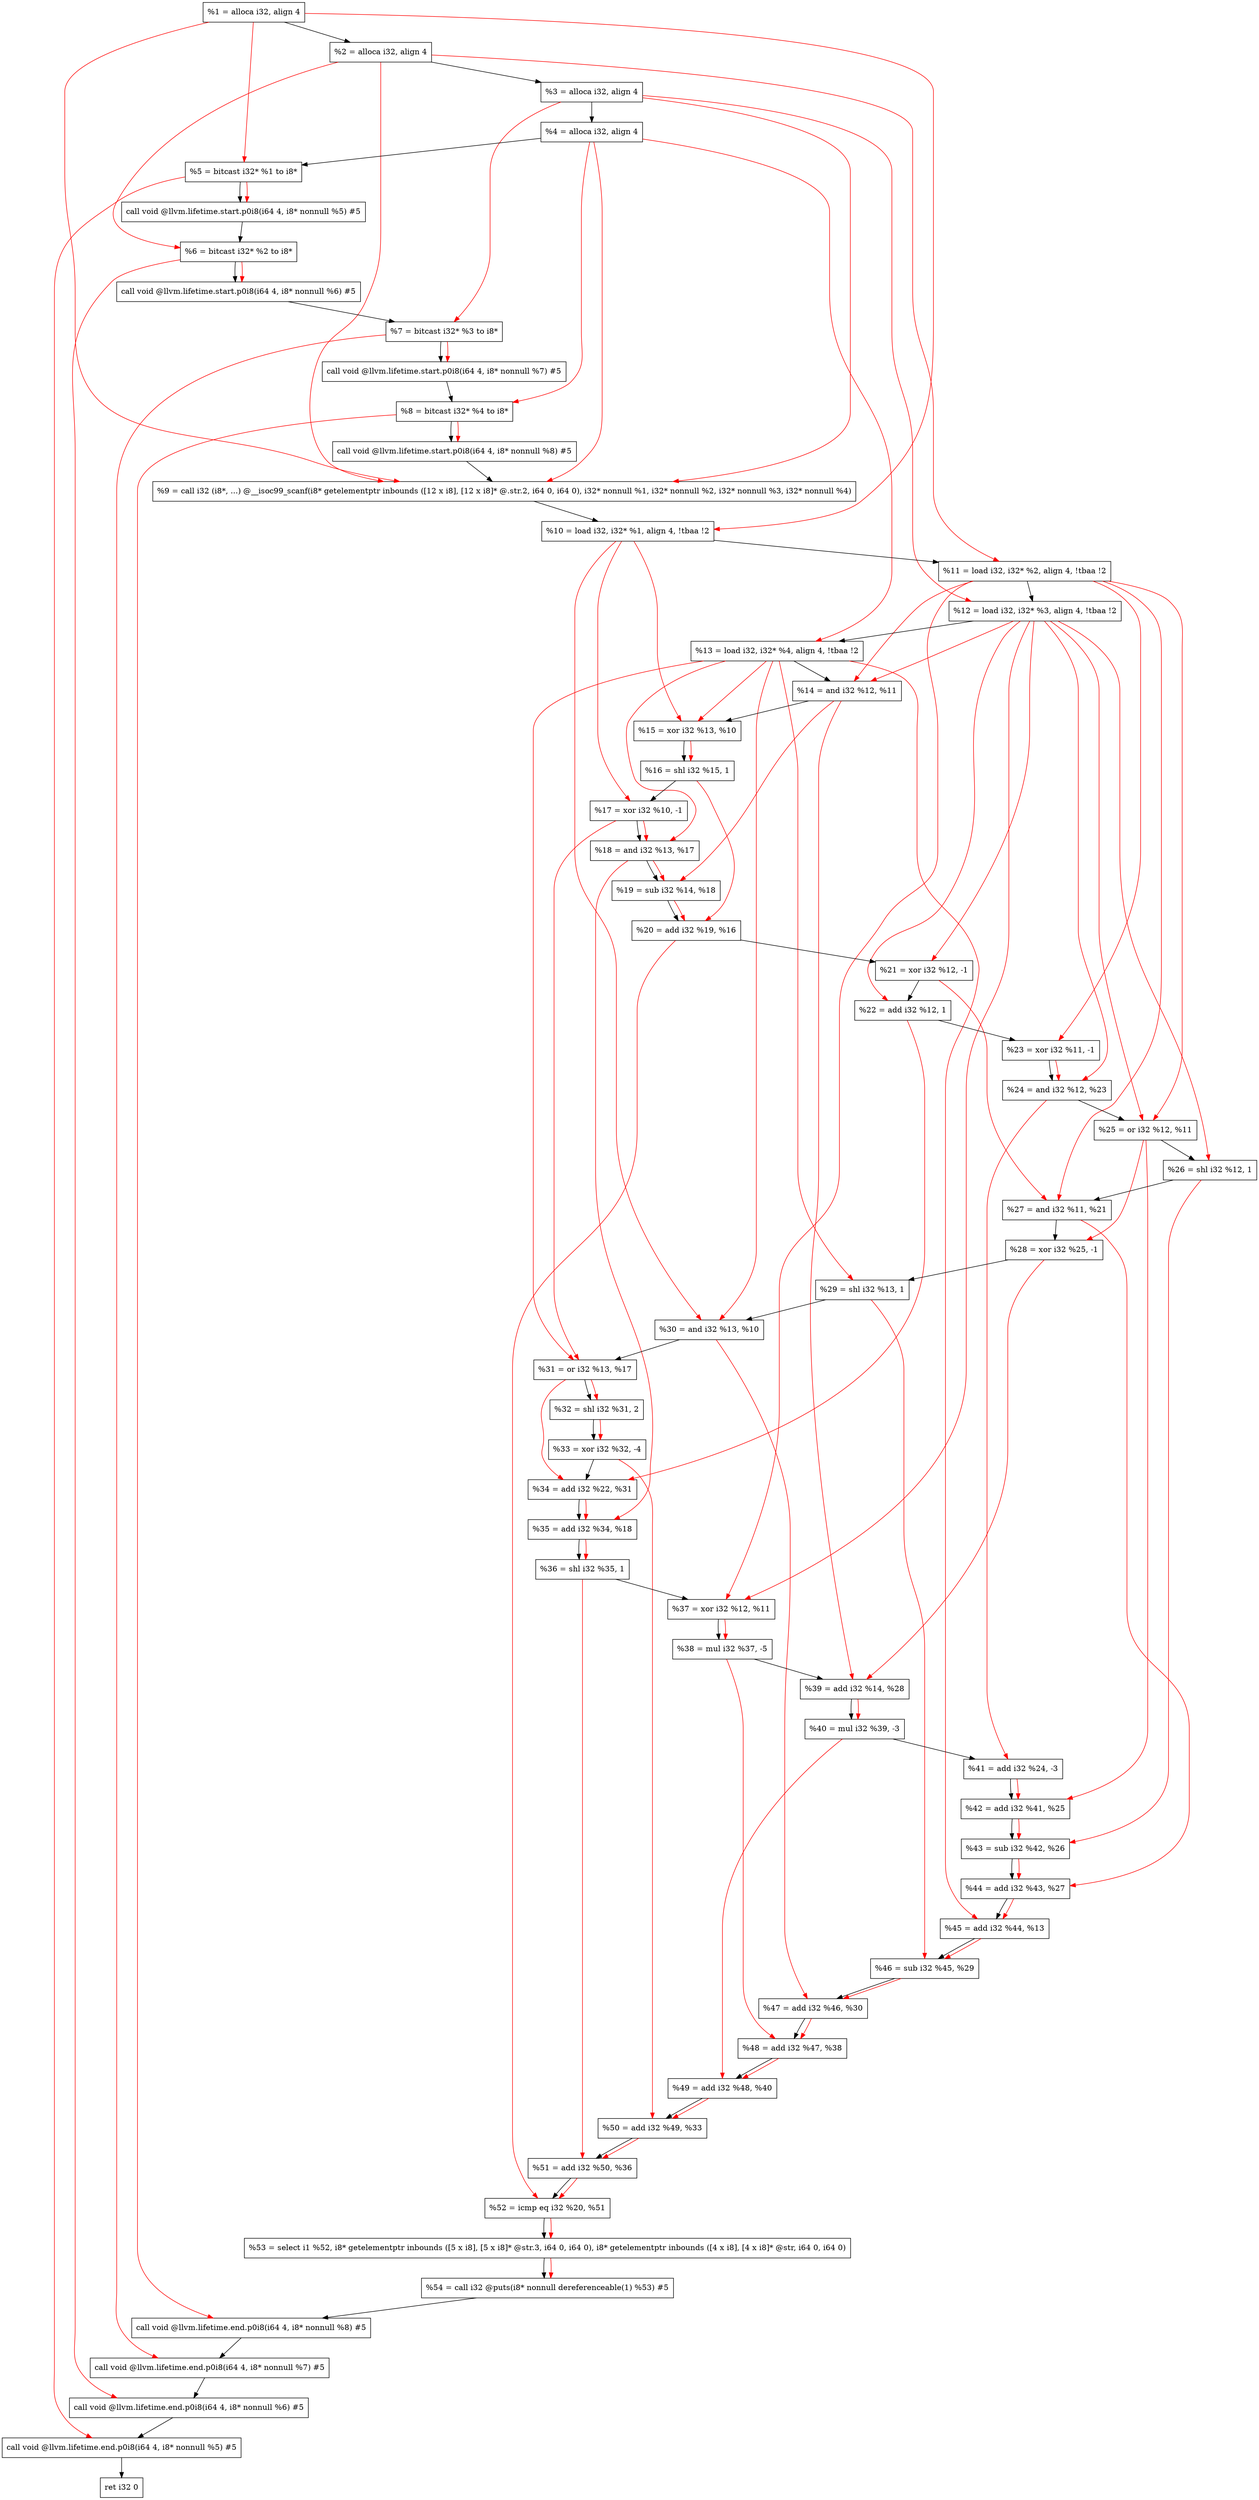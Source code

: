 digraph "DFG for'main' function" {
	Node0x77db48[shape=record, label="  %1 = alloca i32, align 4"];
	Node0x77dbc8[shape=record, label="  %2 = alloca i32, align 4"];
	Node0x77dc58[shape=record, label="  %3 = alloca i32, align 4"];
	Node0x77dcb8[shape=record, label="  %4 = alloca i32, align 4"];
	Node0x77dd68[shape=record, label="  %5 = bitcast i32* %1 to i8*"];
	Node0x77e198[shape=record, label="  call void @llvm.lifetime.start.p0i8(i64 4, i8* nonnull %5) #5"];
	Node0x77e278[shape=record, label="  %6 = bitcast i32* %2 to i8*"];
	Node0x77e378[shape=record, label="  call void @llvm.lifetime.start.p0i8(i64 4, i8* nonnull %6) #5"];
	Node0x77e438[shape=record, label="  %7 = bitcast i32* %3 to i8*"];
	Node0x77e4e8[shape=record, label="  call void @llvm.lifetime.start.p0i8(i64 4, i8* nonnull %7) #5"];
	Node0x77e5a8[shape=record, label="  %8 = bitcast i32* %4 to i8*"];
	Node0x77e658[shape=record, label="  call void @llvm.lifetime.start.p0i8(i64 4, i8* nonnull %8) #5"];
	Node0x778b10[shape=record, label="  %9 = call i32 (i8*, ...) @__isoc99_scanf(i8* getelementptr inbounds ([12 x i8], [12 x i8]* @.str.2, i64 0, i64 0), i32* nonnull %1, i32* nonnull %2, i32* nonnull %3, i32* nonnull %4)"];
	Node0x77e858[shape=record, label="  %10 = load i32, i32* %1, align 4, !tbaa !2"];
	Node0x77f7c8[shape=record, label="  %11 = load i32, i32* %2, align 4, !tbaa !2"];
	Node0x77fe38[shape=record, label="  %12 = load i32, i32* %3, align 4, !tbaa !2"];
	Node0x77fe98[shape=record, label="  %13 = load i32, i32* %4, align 4, !tbaa !2"];
	Node0x77ff10[shape=record, label="  %14 = and i32 %12, %11"];
	Node0x77ff80[shape=record, label="  %15 = xor i32 %13, %10"];
	Node0x77fff0[shape=record, label="  %16 = shl i32 %15, 1"];
	Node0x780060[shape=record, label="  %17 = xor i32 %10, -1"];
	Node0x7800d0[shape=record, label="  %18 = and i32 %13, %17"];
	Node0x780140[shape=record, label="  %19 = sub i32 %14, %18"];
	Node0x7801b0[shape=record, label="  %20 = add i32 %19, %16"];
	Node0x780220[shape=record, label="  %21 = xor i32 %12, -1"];
	Node0x780290[shape=record, label="  %22 = add i32 %12, 1"];
	Node0x780300[shape=record, label="  %23 = xor i32 %11, -1"];
	Node0x780370[shape=record, label="  %24 = and i32 %12, %23"];
	Node0x7803e0[shape=record, label="  %25 = or i32 %12, %11"];
	Node0x780450[shape=record, label="  %26 = shl i32 %12, 1"];
	Node0x7804c0[shape=record, label="  %27 = and i32 %11, %21"];
	Node0x780530[shape=record, label="  %28 = xor i32 %25, -1"];
	Node0x7805a0[shape=record, label="  %29 = shl i32 %13, 1"];
	Node0x780610[shape=record, label="  %30 = and i32 %13, %10"];
	Node0x780680[shape=record, label="  %31 = or i32 %13, %17"];
	Node0x7806f0[shape=record, label="  %32 = shl i32 %31, 2"];
	Node0x780760[shape=record, label="  %33 = xor i32 %32, -4"];
	Node0x7807d0[shape=record, label="  %34 = add i32 %22, %31"];
	Node0x780840[shape=record, label="  %35 = add i32 %34, %18"];
	Node0x7808b0[shape=record, label="  %36 = shl i32 %35, 1"];
	Node0x780920[shape=record, label="  %37 = xor i32 %12, %11"];
	Node0x780990[shape=record, label="  %38 = mul i32 %37, -5"];
	Node0x780a00[shape=record, label="  %39 = add i32 %14, %28"];
	Node0x780a70[shape=record, label="  %40 = mul i32 %39, -3"];
	Node0x780ae0[shape=record, label="  %41 = add i32 %24, -3"];
	Node0x780b50[shape=record, label="  %42 = add i32 %41, %25"];
	Node0x780bc0[shape=record, label="  %43 = sub i32 %42, %26"];
	Node0x780c30[shape=record, label="  %44 = add i32 %43, %27"];
	Node0x780ca0[shape=record, label="  %45 = add i32 %44, %13"];
	Node0x780d10[shape=record, label="  %46 = sub i32 %45, %29"];
	Node0x780d80[shape=record, label="  %47 = add i32 %46, %30"];
	Node0x780df0[shape=record, label="  %48 = add i32 %47, %38"];
	Node0x780e60[shape=record, label="  %49 = add i32 %48, %40"];
	Node0x780ed0[shape=record, label="  %50 = add i32 %49, %33"];
	Node0x780f40[shape=record, label="  %51 = add i32 %50, %36"];
	Node0x780fb0[shape=record, label="  %52 = icmp eq i32 %20, %51"];
	Node0x71d8b8[shape=record, label="  %53 = select i1 %52, i8* getelementptr inbounds ([5 x i8], [5 x i8]* @str.3, i64 0, i64 0), i8* getelementptr inbounds ([4 x i8], [4 x i8]* @str, i64 0, i64 0)"];
	Node0x781040[shape=record, label="  %54 = call i32 @puts(i8* nonnull dereferenceable(1) %53) #5"];
	Node0x7812e8[shape=record, label="  call void @llvm.lifetime.end.p0i8(i64 4, i8* nonnull %8) #5"];
	Node0x781448[shape=record, label="  call void @llvm.lifetime.end.p0i8(i64 4, i8* nonnull %7) #5"];
	Node0x781558[shape=record, label="  call void @llvm.lifetime.end.p0i8(i64 4, i8* nonnull %6) #5"];
	Node0x781668[shape=record, label="  call void @llvm.lifetime.end.p0i8(i64 4, i8* nonnull %5) #5"];
	Node0x781728[shape=record, label="  ret i32 0"];
	Node0x77db48 -> Node0x77dbc8;
	Node0x77dbc8 -> Node0x77dc58;
	Node0x77dc58 -> Node0x77dcb8;
	Node0x77dcb8 -> Node0x77dd68;
	Node0x77dd68 -> Node0x77e198;
	Node0x77e198 -> Node0x77e278;
	Node0x77e278 -> Node0x77e378;
	Node0x77e378 -> Node0x77e438;
	Node0x77e438 -> Node0x77e4e8;
	Node0x77e4e8 -> Node0x77e5a8;
	Node0x77e5a8 -> Node0x77e658;
	Node0x77e658 -> Node0x778b10;
	Node0x778b10 -> Node0x77e858;
	Node0x77e858 -> Node0x77f7c8;
	Node0x77f7c8 -> Node0x77fe38;
	Node0x77fe38 -> Node0x77fe98;
	Node0x77fe98 -> Node0x77ff10;
	Node0x77ff10 -> Node0x77ff80;
	Node0x77ff80 -> Node0x77fff0;
	Node0x77fff0 -> Node0x780060;
	Node0x780060 -> Node0x7800d0;
	Node0x7800d0 -> Node0x780140;
	Node0x780140 -> Node0x7801b0;
	Node0x7801b0 -> Node0x780220;
	Node0x780220 -> Node0x780290;
	Node0x780290 -> Node0x780300;
	Node0x780300 -> Node0x780370;
	Node0x780370 -> Node0x7803e0;
	Node0x7803e0 -> Node0x780450;
	Node0x780450 -> Node0x7804c0;
	Node0x7804c0 -> Node0x780530;
	Node0x780530 -> Node0x7805a0;
	Node0x7805a0 -> Node0x780610;
	Node0x780610 -> Node0x780680;
	Node0x780680 -> Node0x7806f0;
	Node0x7806f0 -> Node0x780760;
	Node0x780760 -> Node0x7807d0;
	Node0x7807d0 -> Node0x780840;
	Node0x780840 -> Node0x7808b0;
	Node0x7808b0 -> Node0x780920;
	Node0x780920 -> Node0x780990;
	Node0x780990 -> Node0x780a00;
	Node0x780a00 -> Node0x780a70;
	Node0x780a70 -> Node0x780ae0;
	Node0x780ae0 -> Node0x780b50;
	Node0x780b50 -> Node0x780bc0;
	Node0x780bc0 -> Node0x780c30;
	Node0x780c30 -> Node0x780ca0;
	Node0x780ca0 -> Node0x780d10;
	Node0x780d10 -> Node0x780d80;
	Node0x780d80 -> Node0x780df0;
	Node0x780df0 -> Node0x780e60;
	Node0x780e60 -> Node0x780ed0;
	Node0x780ed0 -> Node0x780f40;
	Node0x780f40 -> Node0x780fb0;
	Node0x780fb0 -> Node0x71d8b8;
	Node0x71d8b8 -> Node0x781040;
	Node0x781040 -> Node0x7812e8;
	Node0x7812e8 -> Node0x781448;
	Node0x781448 -> Node0x781558;
	Node0x781558 -> Node0x781668;
	Node0x781668 -> Node0x781728;
edge [color=red]
	Node0x77db48 -> Node0x77dd68;
	Node0x77dd68 -> Node0x77e198;
	Node0x77dbc8 -> Node0x77e278;
	Node0x77e278 -> Node0x77e378;
	Node0x77dc58 -> Node0x77e438;
	Node0x77e438 -> Node0x77e4e8;
	Node0x77dcb8 -> Node0x77e5a8;
	Node0x77e5a8 -> Node0x77e658;
	Node0x77db48 -> Node0x778b10;
	Node0x77dbc8 -> Node0x778b10;
	Node0x77dc58 -> Node0x778b10;
	Node0x77dcb8 -> Node0x778b10;
	Node0x77db48 -> Node0x77e858;
	Node0x77dbc8 -> Node0x77f7c8;
	Node0x77dc58 -> Node0x77fe38;
	Node0x77dcb8 -> Node0x77fe98;
	Node0x77fe38 -> Node0x77ff10;
	Node0x77f7c8 -> Node0x77ff10;
	Node0x77fe98 -> Node0x77ff80;
	Node0x77e858 -> Node0x77ff80;
	Node0x77ff80 -> Node0x77fff0;
	Node0x77e858 -> Node0x780060;
	Node0x77fe98 -> Node0x7800d0;
	Node0x780060 -> Node0x7800d0;
	Node0x77ff10 -> Node0x780140;
	Node0x7800d0 -> Node0x780140;
	Node0x780140 -> Node0x7801b0;
	Node0x77fff0 -> Node0x7801b0;
	Node0x77fe38 -> Node0x780220;
	Node0x77fe38 -> Node0x780290;
	Node0x77f7c8 -> Node0x780300;
	Node0x77fe38 -> Node0x780370;
	Node0x780300 -> Node0x780370;
	Node0x77fe38 -> Node0x7803e0;
	Node0x77f7c8 -> Node0x7803e0;
	Node0x77fe38 -> Node0x780450;
	Node0x77f7c8 -> Node0x7804c0;
	Node0x780220 -> Node0x7804c0;
	Node0x7803e0 -> Node0x780530;
	Node0x77fe98 -> Node0x7805a0;
	Node0x77fe98 -> Node0x780610;
	Node0x77e858 -> Node0x780610;
	Node0x77fe98 -> Node0x780680;
	Node0x780060 -> Node0x780680;
	Node0x780680 -> Node0x7806f0;
	Node0x7806f0 -> Node0x780760;
	Node0x780290 -> Node0x7807d0;
	Node0x780680 -> Node0x7807d0;
	Node0x7807d0 -> Node0x780840;
	Node0x7800d0 -> Node0x780840;
	Node0x780840 -> Node0x7808b0;
	Node0x77fe38 -> Node0x780920;
	Node0x77f7c8 -> Node0x780920;
	Node0x780920 -> Node0x780990;
	Node0x77ff10 -> Node0x780a00;
	Node0x780530 -> Node0x780a00;
	Node0x780a00 -> Node0x780a70;
	Node0x780370 -> Node0x780ae0;
	Node0x780ae0 -> Node0x780b50;
	Node0x7803e0 -> Node0x780b50;
	Node0x780b50 -> Node0x780bc0;
	Node0x780450 -> Node0x780bc0;
	Node0x780bc0 -> Node0x780c30;
	Node0x7804c0 -> Node0x780c30;
	Node0x780c30 -> Node0x780ca0;
	Node0x77fe98 -> Node0x780ca0;
	Node0x780ca0 -> Node0x780d10;
	Node0x7805a0 -> Node0x780d10;
	Node0x780d10 -> Node0x780d80;
	Node0x780610 -> Node0x780d80;
	Node0x780d80 -> Node0x780df0;
	Node0x780990 -> Node0x780df0;
	Node0x780df0 -> Node0x780e60;
	Node0x780a70 -> Node0x780e60;
	Node0x780e60 -> Node0x780ed0;
	Node0x780760 -> Node0x780ed0;
	Node0x780ed0 -> Node0x780f40;
	Node0x7808b0 -> Node0x780f40;
	Node0x7801b0 -> Node0x780fb0;
	Node0x780f40 -> Node0x780fb0;
	Node0x780fb0 -> Node0x71d8b8;
	Node0x71d8b8 -> Node0x781040;
	Node0x77e5a8 -> Node0x7812e8;
	Node0x77e438 -> Node0x781448;
	Node0x77e278 -> Node0x781558;
	Node0x77dd68 -> Node0x781668;
}
